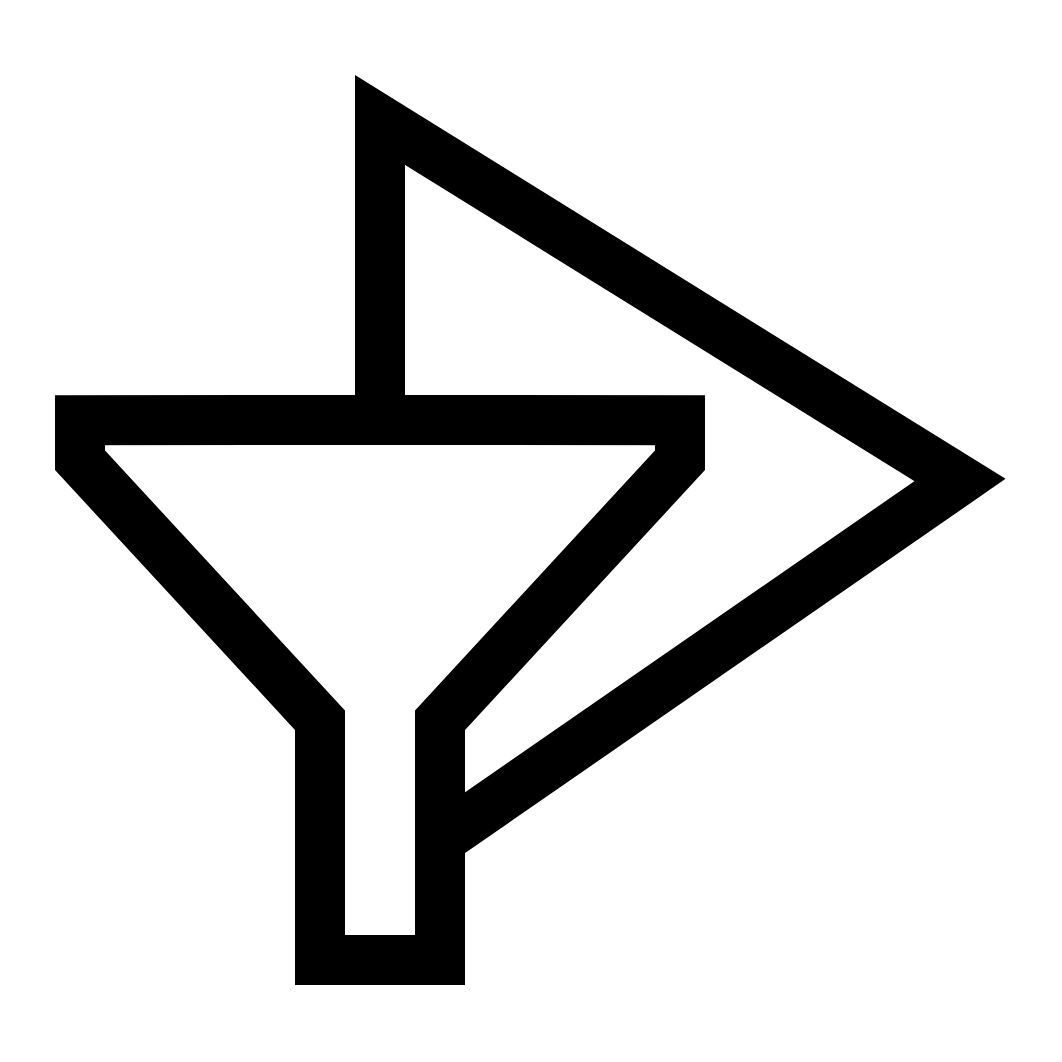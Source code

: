 <mxfile version="13.7.9" type="device"><diagram id="prruzG1ek-iHZ8VL4vAk" name="Page-1"><mxGraphModel dx="1326" dy="1206" grid="1" gridSize="10" guides="1" tooltips="1" connect="1" arrows="1" fold="1" page="1" pageScale="1" pageWidth="120" pageHeight="120" math="0" shadow="0"><root><mxCell id="0"/><mxCell id="1" parent="0"/><mxCell id="MOmrI9mL8kiBUFbsCp0F-6" value="" style="whiteSpace=wrap;html=1;aspect=fixed;fillColor=none;strokeColor=none;" parent="1" vertex="1"><mxGeometry x="-130" y="-280" width="530" height="530" as="geometry"/></mxCell><mxCell id="MOmrI9mL8kiBUFbsCp0F-5" value="" style="endArrow=none;html=1;rounded=0;strokeWidth=25;" parent="1" edge="1"><mxGeometry width="50" height="50" relative="1" as="geometry"><mxPoint x="60" y="-80" as="sourcePoint"/><mxPoint x="90" y="140" as="targetPoint"/><Array as="points"><mxPoint x="60" y="-220"/><mxPoint x="350" y="-40"/></Array></mxGeometry></mxCell><mxCell id="qAa1uYOcB-Sv0lp-WB0D-3" value="" style="endArrow=none;html=1;strokeWidth=25;rounded=0;fillColor=#f5f5f5;" parent="1" edge="1"><mxGeometry width="50" height="50" relative="1" as="geometry"><mxPoint x="58" y="-70" as="sourcePoint"/><mxPoint x="58" y="-70" as="targetPoint"/><Array as="points"><mxPoint x="210" y="-69.88"/><mxPoint x="210" y="-49.88"/><mxPoint x="90" y="80.12"/><mxPoint x="90" y="200"/><mxPoint x="30" y="200"/><mxPoint x="30" y="80.12"/><mxPoint x="-90" y="-49.88"/><mxPoint x="-90" y="-69.88"/></Array></mxGeometry></mxCell></root></mxGraphModel></diagram></mxfile>